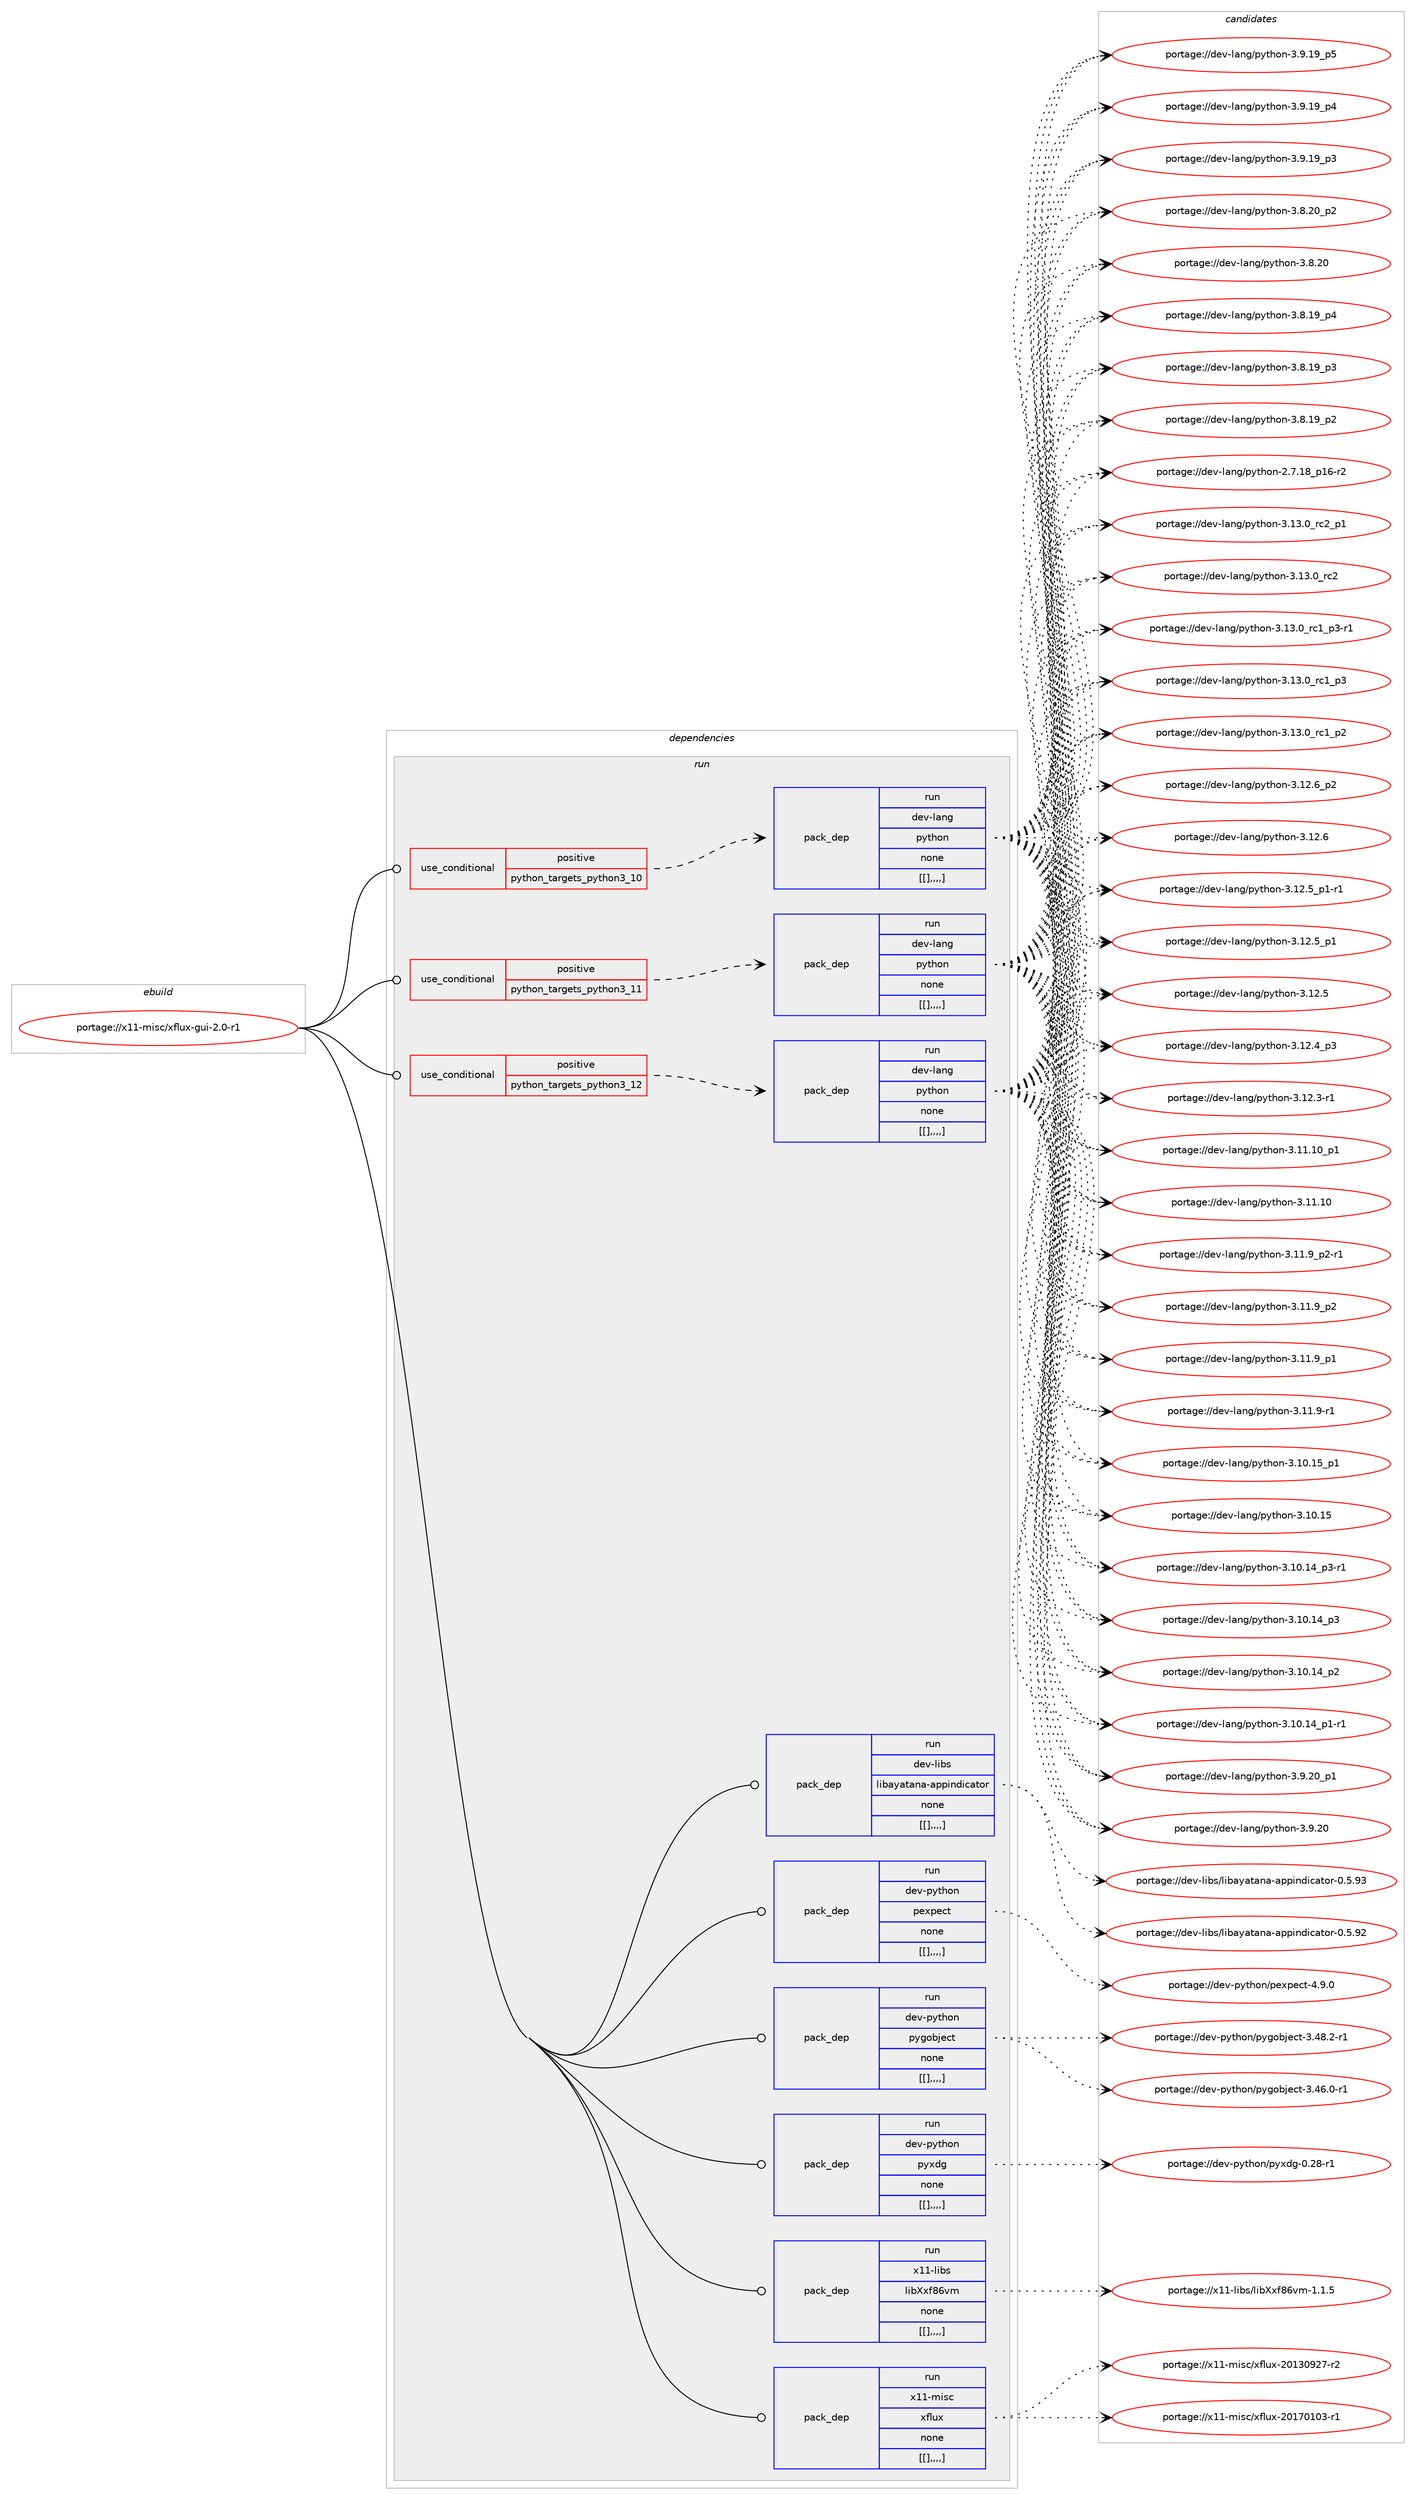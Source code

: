digraph prolog {

# *************
# Graph options
# *************

newrank=true;
concentrate=true;
compound=true;
graph [rankdir=LR,fontname=Helvetica,fontsize=10,ranksep=1.5];#, ranksep=2.5, nodesep=0.2];
edge  [arrowhead=vee];
node  [fontname=Helvetica,fontsize=10];

# **********
# The ebuild
# **********

subgraph cluster_leftcol {
color=gray;
label=<<i>ebuild</i>>;
id [label="portage://x11-misc/xflux-gui-2.0-r1", color=red, width=4, href="../x11-misc/xflux-gui-2.0-r1.svg"];
}

# ****************
# The dependencies
# ****************

subgraph cluster_midcol {
color=gray;
label=<<i>dependencies</i>>;
subgraph cluster_compile {
fillcolor="#eeeeee";
style=filled;
label=<<i>compile</i>>;
}
subgraph cluster_compileandrun {
fillcolor="#eeeeee";
style=filled;
label=<<i>compile and run</i>>;
}
subgraph cluster_run {
fillcolor="#eeeeee";
style=filled;
label=<<i>run</i>>;
subgraph cond127968 {
dependency477766 [label=<<TABLE BORDER="0" CELLBORDER="1" CELLSPACING="0" CELLPADDING="4"><TR><TD ROWSPAN="3" CELLPADDING="10">use_conditional</TD></TR><TR><TD>positive</TD></TR><TR><TD>python_targets_python3_10</TD></TR></TABLE>>, shape=none, color=red];
subgraph pack346378 {
dependency477767 [label=<<TABLE BORDER="0" CELLBORDER="1" CELLSPACING="0" CELLPADDING="4" WIDTH="220"><TR><TD ROWSPAN="6" CELLPADDING="30">pack_dep</TD></TR><TR><TD WIDTH="110">run</TD></TR><TR><TD>dev-lang</TD></TR><TR><TD>python</TD></TR><TR><TD>none</TD></TR><TR><TD>[[],,,,]</TD></TR></TABLE>>, shape=none, color=blue];
}
dependency477766:e -> dependency477767:w [weight=20,style="dashed",arrowhead="vee"];
}
id:e -> dependency477766:w [weight=20,style="solid",arrowhead="odot"];
subgraph cond127969 {
dependency477768 [label=<<TABLE BORDER="0" CELLBORDER="1" CELLSPACING="0" CELLPADDING="4"><TR><TD ROWSPAN="3" CELLPADDING="10">use_conditional</TD></TR><TR><TD>positive</TD></TR><TR><TD>python_targets_python3_11</TD></TR></TABLE>>, shape=none, color=red];
subgraph pack346379 {
dependency477769 [label=<<TABLE BORDER="0" CELLBORDER="1" CELLSPACING="0" CELLPADDING="4" WIDTH="220"><TR><TD ROWSPAN="6" CELLPADDING="30">pack_dep</TD></TR><TR><TD WIDTH="110">run</TD></TR><TR><TD>dev-lang</TD></TR><TR><TD>python</TD></TR><TR><TD>none</TD></TR><TR><TD>[[],,,,]</TD></TR></TABLE>>, shape=none, color=blue];
}
dependency477768:e -> dependency477769:w [weight=20,style="dashed",arrowhead="vee"];
}
id:e -> dependency477768:w [weight=20,style="solid",arrowhead="odot"];
subgraph cond127970 {
dependency477770 [label=<<TABLE BORDER="0" CELLBORDER="1" CELLSPACING="0" CELLPADDING="4"><TR><TD ROWSPAN="3" CELLPADDING="10">use_conditional</TD></TR><TR><TD>positive</TD></TR><TR><TD>python_targets_python3_12</TD></TR></TABLE>>, shape=none, color=red];
subgraph pack346380 {
dependency477771 [label=<<TABLE BORDER="0" CELLBORDER="1" CELLSPACING="0" CELLPADDING="4" WIDTH="220"><TR><TD ROWSPAN="6" CELLPADDING="30">pack_dep</TD></TR><TR><TD WIDTH="110">run</TD></TR><TR><TD>dev-lang</TD></TR><TR><TD>python</TD></TR><TR><TD>none</TD></TR><TR><TD>[[],,,,]</TD></TR></TABLE>>, shape=none, color=blue];
}
dependency477770:e -> dependency477771:w [weight=20,style="dashed",arrowhead="vee"];
}
id:e -> dependency477770:w [weight=20,style="solid",arrowhead="odot"];
subgraph pack346381 {
dependency477772 [label=<<TABLE BORDER="0" CELLBORDER="1" CELLSPACING="0" CELLPADDING="4" WIDTH="220"><TR><TD ROWSPAN="6" CELLPADDING="30">pack_dep</TD></TR><TR><TD WIDTH="110">run</TD></TR><TR><TD>dev-libs</TD></TR><TR><TD>libayatana-appindicator</TD></TR><TR><TD>none</TD></TR><TR><TD>[[],,,,]</TD></TR></TABLE>>, shape=none, color=blue];
}
id:e -> dependency477772:w [weight=20,style="solid",arrowhead="odot"];
subgraph pack346382 {
dependency477773 [label=<<TABLE BORDER="0" CELLBORDER="1" CELLSPACING="0" CELLPADDING="4" WIDTH="220"><TR><TD ROWSPAN="6" CELLPADDING="30">pack_dep</TD></TR><TR><TD WIDTH="110">run</TD></TR><TR><TD>dev-python</TD></TR><TR><TD>pexpect</TD></TR><TR><TD>none</TD></TR><TR><TD>[[],,,,]</TD></TR></TABLE>>, shape=none, color=blue];
}
id:e -> dependency477773:w [weight=20,style="solid",arrowhead="odot"];
subgraph pack346383 {
dependency477774 [label=<<TABLE BORDER="0" CELLBORDER="1" CELLSPACING="0" CELLPADDING="4" WIDTH="220"><TR><TD ROWSPAN="6" CELLPADDING="30">pack_dep</TD></TR><TR><TD WIDTH="110">run</TD></TR><TR><TD>dev-python</TD></TR><TR><TD>pygobject</TD></TR><TR><TD>none</TD></TR><TR><TD>[[],,,,]</TD></TR></TABLE>>, shape=none, color=blue];
}
id:e -> dependency477774:w [weight=20,style="solid",arrowhead="odot"];
subgraph pack346384 {
dependency477775 [label=<<TABLE BORDER="0" CELLBORDER="1" CELLSPACING="0" CELLPADDING="4" WIDTH="220"><TR><TD ROWSPAN="6" CELLPADDING="30">pack_dep</TD></TR><TR><TD WIDTH="110">run</TD></TR><TR><TD>dev-python</TD></TR><TR><TD>pyxdg</TD></TR><TR><TD>none</TD></TR><TR><TD>[[],,,,]</TD></TR></TABLE>>, shape=none, color=blue];
}
id:e -> dependency477775:w [weight=20,style="solid",arrowhead="odot"];
subgraph pack346385 {
dependency477776 [label=<<TABLE BORDER="0" CELLBORDER="1" CELLSPACING="0" CELLPADDING="4" WIDTH="220"><TR><TD ROWSPAN="6" CELLPADDING="30">pack_dep</TD></TR><TR><TD WIDTH="110">run</TD></TR><TR><TD>x11-libs</TD></TR><TR><TD>libXxf86vm</TD></TR><TR><TD>none</TD></TR><TR><TD>[[],,,,]</TD></TR></TABLE>>, shape=none, color=blue];
}
id:e -> dependency477776:w [weight=20,style="solid",arrowhead="odot"];
subgraph pack346386 {
dependency477777 [label=<<TABLE BORDER="0" CELLBORDER="1" CELLSPACING="0" CELLPADDING="4" WIDTH="220"><TR><TD ROWSPAN="6" CELLPADDING="30">pack_dep</TD></TR><TR><TD WIDTH="110">run</TD></TR><TR><TD>x11-misc</TD></TR><TR><TD>xflux</TD></TR><TR><TD>none</TD></TR><TR><TD>[[],,,,]</TD></TR></TABLE>>, shape=none, color=blue];
}
id:e -> dependency477777:w [weight=20,style="solid",arrowhead="odot"];
}
}

# **************
# The candidates
# **************

subgraph cluster_choices {
rank=same;
color=gray;
label=<<i>candidates</i>>;

subgraph choice346378 {
color=black;
nodesep=1;
choice100101118451089711010347112121116104111110455146495146489511499509511249 [label="portage://dev-lang/python-3.13.0_rc2_p1", color=red, width=4,href="../dev-lang/python-3.13.0_rc2_p1.svg"];
choice10010111845108971101034711212111610411111045514649514648951149950 [label="portage://dev-lang/python-3.13.0_rc2", color=red, width=4,href="../dev-lang/python-3.13.0_rc2.svg"];
choice1001011184510897110103471121211161041111104551464951464895114994995112514511449 [label="portage://dev-lang/python-3.13.0_rc1_p3-r1", color=red, width=4,href="../dev-lang/python-3.13.0_rc1_p3-r1.svg"];
choice100101118451089711010347112121116104111110455146495146489511499499511251 [label="portage://dev-lang/python-3.13.0_rc1_p3", color=red, width=4,href="../dev-lang/python-3.13.0_rc1_p3.svg"];
choice100101118451089711010347112121116104111110455146495146489511499499511250 [label="portage://dev-lang/python-3.13.0_rc1_p2", color=red, width=4,href="../dev-lang/python-3.13.0_rc1_p2.svg"];
choice100101118451089711010347112121116104111110455146495046549511250 [label="portage://dev-lang/python-3.12.6_p2", color=red, width=4,href="../dev-lang/python-3.12.6_p2.svg"];
choice10010111845108971101034711212111610411111045514649504654 [label="portage://dev-lang/python-3.12.6", color=red, width=4,href="../dev-lang/python-3.12.6.svg"];
choice1001011184510897110103471121211161041111104551464950465395112494511449 [label="portage://dev-lang/python-3.12.5_p1-r1", color=red, width=4,href="../dev-lang/python-3.12.5_p1-r1.svg"];
choice100101118451089711010347112121116104111110455146495046539511249 [label="portage://dev-lang/python-3.12.5_p1", color=red, width=4,href="../dev-lang/python-3.12.5_p1.svg"];
choice10010111845108971101034711212111610411111045514649504653 [label="portage://dev-lang/python-3.12.5", color=red, width=4,href="../dev-lang/python-3.12.5.svg"];
choice100101118451089711010347112121116104111110455146495046529511251 [label="portage://dev-lang/python-3.12.4_p3", color=red, width=4,href="../dev-lang/python-3.12.4_p3.svg"];
choice100101118451089711010347112121116104111110455146495046514511449 [label="portage://dev-lang/python-3.12.3-r1", color=red, width=4,href="../dev-lang/python-3.12.3-r1.svg"];
choice10010111845108971101034711212111610411111045514649494649489511249 [label="portage://dev-lang/python-3.11.10_p1", color=red, width=4,href="../dev-lang/python-3.11.10_p1.svg"];
choice1001011184510897110103471121211161041111104551464949464948 [label="portage://dev-lang/python-3.11.10", color=red, width=4,href="../dev-lang/python-3.11.10.svg"];
choice1001011184510897110103471121211161041111104551464949465795112504511449 [label="portage://dev-lang/python-3.11.9_p2-r1", color=red, width=4,href="../dev-lang/python-3.11.9_p2-r1.svg"];
choice100101118451089711010347112121116104111110455146494946579511250 [label="portage://dev-lang/python-3.11.9_p2", color=red, width=4,href="../dev-lang/python-3.11.9_p2.svg"];
choice100101118451089711010347112121116104111110455146494946579511249 [label="portage://dev-lang/python-3.11.9_p1", color=red, width=4,href="../dev-lang/python-3.11.9_p1.svg"];
choice100101118451089711010347112121116104111110455146494946574511449 [label="portage://dev-lang/python-3.11.9-r1", color=red, width=4,href="../dev-lang/python-3.11.9-r1.svg"];
choice10010111845108971101034711212111610411111045514649484649539511249 [label="portage://dev-lang/python-3.10.15_p1", color=red, width=4,href="../dev-lang/python-3.10.15_p1.svg"];
choice1001011184510897110103471121211161041111104551464948464953 [label="portage://dev-lang/python-3.10.15", color=red, width=4,href="../dev-lang/python-3.10.15.svg"];
choice100101118451089711010347112121116104111110455146494846495295112514511449 [label="portage://dev-lang/python-3.10.14_p3-r1", color=red, width=4,href="../dev-lang/python-3.10.14_p3-r1.svg"];
choice10010111845108971101034711212111610411111045514649484649529511251 [label="portage://dev-lang/python-3.10.14_p3", color=red, width=4,href="../dev-lang/python-3.10.14_p3.svg"];
choice10010111845108971101034711212111610411111045514649484649529511250 [label="portage://dev-lang/python-3.10.14_p2", color=red, width=4,href="../dev-lang/python-3.10.14_p2.svg"];
choice100101118451089711010347112121116104111110455146494846495295112494511449 [label="portage://dev-lang/python-3.10.14_p1-r1", color=red, width=4,href="../dev-lang/python-3.10.14_p1-r1.svg"];
choice100101118451089711010347112121116104111110455146574650489511249 [label="portage://dev-lang/python-3.9.20_p1", color=red, width=4,href="../dev-lang/python-3.9.20_p1.svg"];
choice10010111845108971101034711212111610411111045514657465048 [label="portage://dev-lang/python-3.9.20", color=red, width=4,href="../dev-lang/python-3.9.20.svg"];
choice100101118451089711010347112121116104111110455146574649579511253 [label="portage://dev-lang/python-3.9.19_p5", color=red, width=4,href="../dev-lang/python-3.9.19_p5.svg"];
choice100101118451089711010347112121116104111110455146574649579511252 [label="portage://dev-lang/python-3.9.19_p4", color=red, width=4,href="../dev-lang/python-3.9.19_p4.svg"];
choice100101118451089711010347112121116104111110455146574649579511251 [label="portage://dev-lang/python-3.9.19_p3", color=red, width=4,href="../dev-lang/python-3.9.19_p3.svg"];
choice100101118451089711010347112121116104111110455146564650489511250 [label="portage://dev-lang/python-3.8.20_p2", color=red, width=4,href="../dev-lang/python-3.8.20_p2.svg"];
choice10010111845108971101034711212111610411111045514656465048 [label="portage://dev-lang/python-3.8.20", color=red, width=4,href="../dev-lang/python-3.8.20.svg"];
choice100101118451089711010347112121116104111110455146564649579511252 [label="portage://dev-lang/python-3.8.19_p4", color=red, width=4,href="../dev-lang/python-3.8.19_p4.svg"];
choice100101118451089711010347112121116104111110455146564649579511251 [label="portage://dev-lang/python-3.8.19_p3", color=red, width=4,href="../dev-lang/python-3.8.19_p3.svg"];
choice100101118451089711010347112121116104111110455146564649579511250 [label="portage://dev-lang/python-3.8.19_p2", color=red, width=4,href="../dev-lang/python-3.8.19_p2.svg"];
choice100101118451089711010347112121116104111110455046554649569511249544511450 [label="portage://dev-lang/python-2.7.18_p16-r2", color=red, width=4,href="../dev-lang/python-2.7.18_p16-r2.svg"];
dependency477767:e -> choice100101118451089711010347112121116104111110455146495146489511499509511249:w [style=dotted,weight="100"];
dependency477767:e -> choice10010111845108971101034711212111610411111045514649514648951149950:w [style=dotted,weight="100"];
dependency477767:e -> choice1001011184510897110103471121211161041111104551464951464895114994995112514511449:w [style=dotted,weight="100"];
dependency477767:e -> choice100101118451089711010347112121116104111110455146495146489511499499511251:w [style=dotted,weight="100"];
dependency477767:e -> choice100101118451089711010347112121116104111110455146495146489511499499511250:w [style=dotted,weight="100"];
dependency477767:e -> choice100101118451089711010347112121116104111110455146495046549511250:w [style=dotted,weight="100"];
dependency477767:e -> choice10010111845108971101034711212111610411111045514649504654:w [style=dotted,weight="100"];
dependency477767:e -> choice1001011184510897110103471121211161041111104551464950465395112494511449:w [style=dotted,weight="100"];
dependency477767:e -> choice100101118451089711010347112121116104111110455146495046539511249:w [style=dotted,weight="100"];
dependency477767:e -> choice10010111845108971101034711212111610411111045514649504653:w [style=dotted,weight="100"];
dependency477767:e -> choice100101118451089711010347112121116104111110455146495046529511251:w [style=dotted,weight="100"];
dependency477767:e -> choice100101118451089711010347112121116104111110455146495046514511449:w [style=dotted,weight="100"];
dependency477767:e -> choice10010111845108971101034711212111610411111045514649494649489511249:w [style=dotted,weight="100"];
dependency477767:e -> choice1001011184510897110103471121211161041111104551464949464948:w [style=dotted,weight="100"];
dependency477767:e -> choice1001011184510897110103471121211161041111104551464949465795112504511449:w [style=dotted,weight="100"];
dependency477767:e -> choice100101118451089711010347112121116104111110455146494946579511250:w [style=dotted,weight="100"];
dependency477767:e -> choice100101118451089711010347112121116104111110455146494946579511249:w [style=dotted,weight="100"];
dependency477767:e -> choice100101118451089711010347112121116104111110455146494946574511449:w [style=dotted,weight="100"];
dependency477767:e -> choice10010111845108971101034711212111610411111045514649484649539511249:w [style=dotted,weight="100"];
dependency477767:e -> choice1001011184510897110103471121211161041111104551464948464953:w [style=dotted,weight="100"];
dependency477767:e -> choice100101118451089711010347112121116104111110455146494846495295112514511449:w [style=dotted,weight="100"];
dependency477767:e -> choice10010111845108971101034711212111610411111045514649484649529511251:w [style=dotted,weight="100"];
dependency477767:e -> choice10010111845108971101034711212111610411111045514649484649529511250:w [style=dotted,weight="100"];
dependency477767:e -> choice100101118451089711010347112121116104111110455146494846495295112494511449:w [style=dotted,weight="100"];
dependency477767:e -> choice100101118451089711010347112121116104111110455146574650489511249:w [style=dotted,weight="100"];
dependency477767:e -> choice10010111845108971101034711212111610411111045514657465048:w [style=dotted,weight="100"];
dependency477767:e -> choice100101118451089711010347112121116104111110455146574649579511253:w [style=dotted,weight="100"];
dependency477767:e -> choice100101118451089711010347112121116104111110455146574649579511252:w [style=dotted,weight="100"];
dependency477767:e -> choice100101118451089711010347112121116104111110455146574649579511251:w [style=dotted,weight="100"];
dependency477767:e -> choice100101118451089711010347112121116104111110455146564650489511250:w [style=dotted,weight="100"];
dependency477767:e -> choice10010111845108971101034711212111610411111045514656465048:w [style=dotted,weight="100"];
dependency477767:e -> choice100101118451089711010347112121116104111110455146564649579511252:w [style=dotted,weight="100"];
dependency477767:e -> choice100101118451089711010347112121116104111110455146564649579511251:w [style=dotted,weight="100"];
dependency477767:e -> choice100101118451089711010347112121116104111110455146564649579511250:w [style=dotted,weight="100"];
dependency477767:e -> choice100101118451089711010347112121116104111110455046554649569511249544511450:w [style=dotted,weight="100"];
}
subgraph choice346379 {
color=black;
nodesep=1;
choice100101118451089711010347112121116104111110455146495146489511499509511249 [label="portage://dev-lang/python-3.13.0_rc2_p1", color=red, width=4,href="../dev-lang/python-3.13.0_rc2_p1.svg"];
choice10010111845108971101034711212111610411111045514649514648951149950 [label="portage://dev-lang/python-3.13.0_rc2", color=red, width=4,href="../dev-lang/python-3.13.0_rc2.svg"];
choice1001011184510897110103471121211161041111104551464951464895114994995112514511449 [label="portage://dev-lang/python-3.13.0_rc1_p3-r1", color=red, width=4,href="../dev-lang/python-3.13.0_rc1_p3-r1.svg"];
choice100101118451089711010347112121116104111110455146495146489511499499511251 [label="portage://dev-lang/python-3.13.0_rc1_p3", color=red, width=4,href="../dev-lang/python-3.13.0_rc1_p3.svg"];
choice100101118451089711010347112121116104111110455146495146489511499499511250 [label="portage://dev-lang/python-3.13.0_rc1_p2", color=red, width=4,href="../dev-lang/python-3.13.0_rc1_p2.svg"];
choice100101118451089711010347112121116104111110455146495046549511250 [label="portage://dev-lang/python-3.12.6_p2", color=red, width=4,href="../dev-lang/python-3.12.6_p2.svg"];
choice10010111845108971101034711212111610411111045514649504654 [label="portage://dev-lang/python-3.12.6", color=red, width=4,href="../dev-lang/python-3.12.6.svg"];
choice1001011184510897110103471121211161041111104551464950465395112494511449 [label="portage://dev-lang/python-3.12.5_p1-r1", color=red, width=4,href="../dev-lang/python-3.12.5_p1-r1.svg"];
choice100101118451089711010347112121116104111110455146495046539511249 [label="portage://dev-lang/python-3.12.5_p1", color=red, width=4,href="../dev-lang/python-3.12.5_p1.svg"];
choice10010111845108971101034711212111610411111045514649504653 [label="portage://dev-lang/python-3.12.5", color=red, width=4,href="../dev-lang/python-3.12.5.svg"];
choice100101118451089711010347112121116104111110455146495046529511251 [label="portage://dev-lang/python-3.12.4_p3", color=red, width=4,href="../dev-lang/python-3.12.4_p3.svg"];
choice100101118451089711010347112121116104111110455146495046514511449 [label="portage://dev-lang/python-3.12.3-r1", color=red, width=4,href="../dev-lang/python-3.12.3-r1.svg"];
choice10010111845108971101034711212111610411111045514649494649489511249 [label="portage://dev-lang/python-3.11.10_p1", color=red, width=4,href="../dev-lang/python-3.11.10_p1.svg"];
choice1001011184510897110103471121211161041111104551464949464948 [label="portage://dev-lang/python-3.11.10", color=red, width=4,href="../dev-lang/python-3.11.10.svg"];
choice1001011184510897110103471121211161041111104551464949465795112504511449 [label="portage://dev-lang/python-3.11.9_p2-r1", color=red, width=4,href="../dev-lang/python-3.11.9_p2-r1.svg"];
choice100101118451089711010347112121116104111110455146494946579511250 [label="portage://dev-lang/python-3.11.9_p2", color=red, width=4,href="../dev-lang/python-3.11.9_p2.svg"];
choice100101118451089711010347112121116104111110455146494946579511249 [label="portage://dev-lang/python-3.11.9_p1", color=red, width=4,href="../dev-lang/python-3.11.9_p1.svg"];
choice100101118451089711010347112121116104111110455146494946574511449 [label="portage://dev-lang/python-3.11.9-r1", color=red, width=4,href="../dev-lang/python-3.11.9-r1.svg"];
choice10010111845108971101034711212111610411111045514649484649539511249 [label="portage://dev-lang/python-3.10.15_p1", color=red, width=4,href="../dev-lang/python-3.10.15_p1.svg"];
choice1001011184510897110103471121211161041111104551464948464953 [label="portage://dev-lang/python-3.10.15", color=red, width=4,href="../dev-lang/python-3.10.15.svg"];
choice100101118451089711010347112121116104111110455146494846495295112514511449 [label="portage://dev-lang/python-3.10.14_p3-r1", color=red, width=4,href="../dev-lang/python-3.10.14_p3-r1.svg"];
choice10010111845108971101034711212111610411111045514649484649529511251 [label="portage://dev-lang/python-3.10.14_p3", color=red, width=4,href="../dev-lang/python-3.10.14_p3.svg"];
choice10010111845108971101034711212111610411111045514649484649529511250 [label="portage://dev-lang/python-3.10.14_p2", color=red, width=4,href="../dev-lang/python-3.10.14_p2.svg"];
choice100101118451089711010347112121116104111110455146494846495295112494511449 [label="portage://dev-lang/python-3.10.14_p1-r1", color=red, width=4,href="../dev-lang/python-3.10.14_p1-r1.svg"];
choice100101118451089711010347112121116104111110455146574650489511249 [label="portage://dev-lang/python-3.9.20_p1", color=red, width=4,href="../dev-lang/python-3.9.20_p1.svg"];
choice10010111845108971101034711212111610411111045514657465048 [label="portage://dev-lang/python-3.9.20", color=red, width=4,href="../dev-lang/python-3.9.20.svg"];
choice100101118451089711010347112121116104111110455146574649579511253 [label="portage://dev-lang/python-3.9.19_p5", color=red, width=4,href="../dev-lang/python-3.9.19_p5.svg"];
choice100101118451089711010347112121116104111110455146574649579511252 [label="portage://dev-lang/python-3.9.19_p4", color=red, width=4,href="../dev-lang/python-3.9.19_p4.svg"];
choice100101118451089711010347112121116104111110455146574649579511251 [label="portage://dev-lang/python-3.9.19_p3", color=red, width=4,href="../dev-lang/python-3.9.19_p3.svg"];
choice100101118451089711010347112121116104111110455146564650489511250 [label="portage://dev-lang/python-3.8.20_p2", color=red, width=4,href="../dev-lang/python-3.8.20_p2.svg"];
choice10010111845108971101034711212111610411111045514656465048 [label="portage://dev-lang/python-3.8.20", color=red, width=4,href="../dev-lang/python-3.8.20.svg"];
choice100101118451089711010347112121116104111110455146564649579511252 [label="portage://dev-lang/python-3.8.19_p4", color=red, width=4,href="../dev-lang/python-3.8.19_p4.svg"];
choice100101118451089711010347112121116104111110455146564649579511251 [label="portage://dev-lang/python-3.8.19_p3", color=red, width=4,href="../dev-lang/python-3.8.19_p3.svg"];
choice100101118451089711010347112121116104111110455146564649579511250 [label="portage://dev-lang/python-3.8.19_p2", color=red, width=4,href="../dev-lang/python-3.8.19_p2.svg"];
choice100101118451089711010347112121116104111110455046554649569511249544511450 [label="portage://dev-lang/python-2.7.18_p16-r2", color=red, width=4,href="../dev-lang/python-2.7.18_p16-r2.svg"];
dependency477769:e -> choice100101118451089711010347112121116104111110455146495146489511499509511249:w [style=dotted,weight="100"];
dependency477769:e -> choice10010111845108971101034711212111610411111045514649514648951149950:w [style=dotted,weight="100"];
dependency477769:e -> choice1001011184510897110103471121211161041111104551464951464895114994995112514511449:w [style=dotted,weight="100"];
dependency477769:e -> choice100101118451089711010347112121116104111110455146495146489511499499511251:w [style=dotted,weight="100"];
dependency477769:e -> choice100101118451089711010347112121116104111110455146495146489511499499511250:w [style=dotted,weight="100"];
dependency477769:e -> choice100101118451089711010347112121116104111110455146495046549511250:w [style=dotted,weight="100"];
dependency477769:e -> choice10010111845108971101034711212111610411111045514649504654:w [style=dotted,weight="100"];
dependency477769:e -> choice1001011184510897110103471121211161041111104551464950465395112494511449:w [style=dotted,weight="100"];
dependency477769:e -> choice100101118451089711010347112121116104111110455146495046539511249:w [style=dotted,weight="100"];
dependency477769:e -> choice10010111845108971101034711212111610411111045514649504653:w [style=dotted,weight="100"];
dependency477769:e -> choice100101118451089711010347112121116104111110455146495046529511251:w [style=dotted,weight="100"];
dependency477769:e -> choice100101118451089711010347112121116104111110455146495046514511449:w [style=dotted,weight="100"];
dependency477769:e -> choice10010111845108971101034711212111610411111045514649494649489511249:w [style=dotted,weight="100"];
dependency477769:e -> choice1001011184510897110103471121211161041111104551464949464948:w [style=dotted,weight="100"];
dependency477769:e -> choice1001011184510897110103471121211161041111104551464949465795112504511449:w [style=dotted,weight="100"];
dependency477769:e -> choice100101118451089711010347112121116104111110455146494946579511250:w [style=dotted,weight="100"];
dependency477769:e -> choice100101118451089711010347112121116104111110455146494946579511249:w [style=dotted,weight="100"];
dependency477769:e -> choice100101118451089711010347112121116104111110455146494946574511449:w [style=dotted,weight="100"];
dependency477769:e -> choice10010111845108971101034711212111610411111045514649484649539511249:w [style=dotted,weight="100"];
dependency477769:e -> choice1001011184510897110103471121211161041111104551464948464953:w [style=dotted,weight="100"];
dependency477769:e -> choice100101118451089711010347112121116104111110455146494846495295112514511449:w [style=dotted,weight="100"];
dependency477769:e -> choice10010111845108971101034711212111610411111045514649484649529511251:w [style=dotted,weight="100"];
dependency477769:e -> choice10010111845108971101034711212111610411111045514649484649529511250:w [style=dotted,weight="100"];
dependency477769:e -> choice100101118451089711010347112121116104111110455146494846495295112494511449:w [style=dotted,weight="100"];
dependency477769:e -> choice100101118451089711010347112121116104111110455146574650489511249:w [style=dotted,weight="100"];
dependency477769:e -> choice10010111845108971101034711212111610411111045514657465048:w [style=dotted,weight="100"];
dependency477769:e -> choice100101118451089711010347112121116104111110455146574649579511253:w [style=dotted,weight="100"];
dependency477769:e -> choice100101118451089711010347112121116104111110455146574649579511252:w [style=dotted,weight="100"];
dependency477769:e -> choice100101118451089711010347112121116104111110455146574649579511251:w [style=dotted,weight="100"];
dependency477769:e -> choice100101118451089711010347112121116104111110455146564650489511250:w [style=dotted,weight="100"];
dependency477769:e -> choice10010111845108971101034711212111610411111045514656465048:w [style=dotted,weight="100"];
dependency477769:e -> choice100101118451089711010347112121116104111110455146564649579511252:w [style=dotted,weight="100"];
dependency477769:e -> choice100101118451089711010347112121116104111110455146564649579511251:w [style=dotted,weight="100"];
dependency477769:e -> choice100101118451089711010347112121116104111110455146564649579511250:w [style=dotted,weight="100"];
dependency477769:e -> choice100101118451089711010347112121116104111110455046554649569511249544511450:w [style=dotted,weight="100"];
}
subgraph choice346380 {
color=black;
nodesep=1;
choice100101118451089711010347112121116104111110455146495146489511499509511249 [label="portage://dev-lang/python-3.13.0_rc2_p1", color=red, width=4,href="../dev-lang/python-3.13.0_rc2_p1.svg"];
choice10010111845108971101034711212111610411111045514649514648951149950 [label="portage://dev-lang/python-3.13.0_rc2", color=red, width=4,href="../dev-lang/python-3.13.0_rc2.svg"];
choice1001011184510897110103471121211161041111104551464951464895114994995112514511449 [label="portage://dev-lang/python-3.13.0_rc1_p3-r1", color=red, width=4,href="../dev-lang/python-3.13.0_rc1_p3-r1.svg"];
choice100101118451089711010347112121116104111110455146495146489511499499511251 [label="portage://dev-lang/python-3.13.0_rc1_p3", color=red, width=4,href="../dev-lang/python-3.13.0_rc1_p3.svg"];
choice100101118451089711010347112121116104111110455146495146489511499499511250 [label="portage://dev-lang/python-3.13.0_rc1_p2", color=red, width=4,href="../dev-lang/python-3.13.0_rc1_p2.svg"];
choice100101118451089711010347112121116104111110455146495046549511250 [label="portage://dev-lang/python-3.12.6_p2", color=red, width=4,href="../dev-lang/python-3.12.6_p2.svg"];
choice10010111845108971101034711212111610411111045514649504654 [label="portage://dev-lang/python-3.12.6", color=red, width=4,href="../dev-lang/python-3.12.6.svg"];
choice1001011184510897110103471121211161041111104551464950465395112494511449 [label="portage://dev-lang/python-3.12.5_p1-r1", color=red, width=4,href="../dev-lang/python-3.12.5_p1-r1.svg"];
choice100101118451089711010347112121116104111110455146495046539511249 [label="portage://dev-lang/python-3.12.5_p1", color=red, width=4,href="../dev-lang/python-3.12.5_p1.svg"];
choice10010111845108971101034711212111610411111045514649504653 [label="portage://dev-lang/python-3.12.5", color=red, width=4,href="../dev-lang/python-3.12.5.svg"];
choice100101118451089711010347112121116104111110455146495046529511251 [label="portage://dev-lang/python-3.12.4_p3", color=red, width=4,href="../dev-lang/python-3.12.4_p3.svg"];
choice100101118451089711010347112121116104111110455146495046514511449 [label="portage://dev-lang/python-3.12.3-r1", color=red, width=4,href="../dev-lang/python-3.12.3-r1.svg"];
choice10010111845108971101034711212111610411111045514649494649489511249 [label="portage://dev-lang/python-3.11.10_p1", color=red, width=4,href="../dev-lang/python-3.11.10_p1.svg"];
choice1001011184510897110103471121211161041111104551464949464948 [label="portage://dev-lang/python-3.11.10", color=red, width=4,href="../dev-lang/python-3.11.10.svg"];
choice1001011184510897110103471121211161041111104551464949465795112504511449 [label="portage://dev-lang/python-3.11.9_p2-r1", color=red, width=4,href="../dev-lang/python-3.11.9_p2-r1.svg"];
choice100101118451089711010347112121116104111110455146494946579511250 [label="portage://dev-lang/python-3.11.9_p2", color=red, width=4,href="../dev-lang/python-3.11.9_p2.svg"];
choice100101118451089711010347112121116104111110455146494946579511249 [label="portage://dev-lang/python-3.11.9_p1", color=red, width=4,href="../dev-lang/python-3.11.9_p1.svg"];
choice100101118451089711010347112121116104111110455146494946574511449 [label="portage://dev-lang/python-3.11.9-r1", color=red, width=4,href="../dev-lang/python-3.11.9-r1.svg"];
choice10010111845108971101034711212111610411111045514649484649539511249 [label="portage://dev-lang/python-3.10.15_p1", color=red, width=4,href="../dev-lang/python-3.10.15_p1.svg"];
choice1001011184510897110103471121211161041111104551464948464953 [label="portage://dev-lang/python-3.10.15", color=red, width=4,href="../dev-lang/python-3.10.15.svg"];
choice100101118451089711010347112121116104111110455146494846495295112514511449 [label="portage://dev-lang/python-3.10.14_p3-r1", color=red, width=4,href="../dev-lang/python-3.10.14_p3-r1.svg"];
choice10010111845108971101034711212111610411111045514649484649529511251 [label="portage://dev-lang/python-3.10.14_p3", color=red, width=4,href="../dev-lang/python-3.10.14_p3.svg"];
choice10010111845108971101034711212111610411111045514649484649529511250 [label="portage://dev-lang/python-3.10.14_p2", color=red, width=4,href="../dev-lang/python-3.10.14_p2.svg"];
choice100101118451089711010347112121116104111110455146494846495295112494511449 [label="portage://dev-lang/python-3.10.14_p1-r1", color=red, width=4,href="../dev-lang/python-3.10.14_p1-r1.svg"];
choice100101118451089711010347112121116104111110455146574650489511249 [label="portage://dev-lang/python-3.9.20_p1", color=red, width=4,href="../dev-lang/python-3.9.20_p1.svg"];
choice10010111845108971101034711212111610411111045514657465048 [label="portage://dev-lang/python-3.9.20", color=red, width=4,href="../dev-lang/python-3.9.20.svg"];
choice100101118451089711010347112121116104111110455146574649579511253 [label="portage://dev-lang/python-3.9.19_p5", color=red, width=4,href="../dev-lang/python-3.9.19_p5.svg"];
choice100101118451089711010347112121116104111110455146574649579511252 [label="portage://dev-lang/python-3.9.19_p4", color=red, width=4,href="../dev-lang/python-3.9.19_p4.svg"];
choice100101118451089711010347112121116104111110455146574649579511251 [label="portage://dev-lang/python-3.9.19_p3", color=red, width=4,href="../dev-lang/python-3.9.19_p3.svg"];
choice100101118451089711010347112121116104111110455146564650489511250 [label="portage://dev-lang/python-3.8.20_p2", color=red, width=4,href="../dev-lang/python-3.8.20_p2.svg"];
choice10010111845108971101034711212111610411111045514656465048 [label="portage://dev-lang/python-3.8.20", color=red, width=4,href="../dev-lang/python-3.8.20.svg"];
choice100101118451089711010347112121116104111110455146564649579511252 [label="portage://dev-lang/python-3.8.19_p4", color=red, width=4,href="../dev-lang/python-3.8.19_p4.svg"];
choice100101118451089711010347112121116104111110455146564649579511251 [label="portage://dev-lang/python-3.8.19_p3", color=red, width=4,href="../dev-lang/python-3.8.19_p3.svg"];
choice100101118451089711010347112121116104111110455146564649579511250 [label="portage://dev-lang/python-3.8.19_p2", color=red, width=4,href="../dev-lang/python-3.8.19_p2.svg"];
choice100101118451089711010347112121116104111110455046554649569511249544511450 [label="portage://dev-lang/python-2.7.18_p16-r2", color=red, width=4,href="../dev-lang/python-2.7.18_p16-r2.svg"];
dependency477771:e -> choice100101118451089711010347112121116104111110455146495146489511499509511249:w [style=dotted,weight="100"];
dependency477771:e -> choice10010111845108971101034711212111610411111045514649514648951149950:w [style=dotted,weight="100"];
dependency477771:e -> choice1001011184510897110103471121211161041111104551464951464895114994995112514511449:w [style=dotted,weight="100"];
dependency477771:e -> choice100101118451089711010347112121116104111110455146495146489511499499511251:w [style=dotted,weight="100"];
dependency477771:e -> choice100101118451089711010347112121116104111110455146495146489511499499511250:w [style=dotted,weight="100"];
dependency477771:e -> choice100101118451089711010347112121116104111110455146495046549511250:w [style=dotted,weight="100"];
dependency477771:e -> choice10010111845108971101034711212111610411111045514649504654:w [style=dotted,weight="100"];
dependency477771:e -> choice1001011184510897110103471121211161041111104551464950465395112494511449:w [style=dotted,weight="100"];
dependency477771:e -> choice100101118451089711010347112121116104111110455146495046539511249:w [style=dotted,weight="100"];
dependency477771:e -> choice10010111845108971101034711212111610411111045514649504653:w [style=dotted,weight="100"];
dependency477771:e -> choice100101118451089711010347112121116104111110455146495046529511251:w [style=dotted,weight="100"];
dependency477771:e -> choice100101118451089711010347112121116104111110455146495046514511449:w [style=dotted,weight="100"];
dependency477771:e -> choice10010111845108971101034711212111610411111045514649494649489511249:w [style=dotted,weight="100"];
dependency477771:e -> choice1001011184510897110103471121211161041111104551464949464948:w [style=dotted,weight="100"];
dependency477771:e -> choice1001011184510897110103471121211161041111104551464949465795112504511449:w [style=dotted,weight="100"];
dependency477771:e -> choice100101118451089711010347112121116104111110455146494946579511250:w [style=dotted,weight="100"];
dependency477771:e -> choice100101118451089711010347112121116104111110455146494946579511249:w [style=dotted,weight="100"];
dependency477771:e -> choice100101118451089711010347112121116104111110455146494946574511449:w [style=dotted,weight="100"];
dependency477771:e -> choice10010111845108971101034711212111610411111045514649484649539511249:w [style=dotted,weight="100"];
dependency477771:e -> choice1001011184510897110103471121211161041111104551464948464953:w [style=dotted,weight="100"];
dependency477771:e -> choice100101118451089711010347112121116104111110455146494846495295112514511449:w [style=dotted,weight="100"];
dependency477771:e -> choice10010111845108971101034711212111610411111045514649484649529511251:w [style=dotted,weight="100"];
dependency477771:e -> choice10010111845108971101034711212111610411111045514649484649529511250:w [style=dotted,weight="100"];
dependency477771:e -> choice100101118451089711010347112121116104111110455146494846495295112494511449:w [style=dotted,weight="100"];
dependency477771:e -> choice100101118451089711010347112121116104111110455146574650489511249:w [style=dotted,weight="100"];
dependency477771:e -> choice10010111845108971101034711212111610411111045514657465048:w [style=dotted,weight="100"];
dependency477771:e -> choice100101118451089711010347112121116104111110455146574649579511253:w [style=dotted,weight="100"];
dependency477771:e -> choice100101118451089711010347112121116104111110455146574649579511252:w [style=dotted,weight="100"];
dependency477771:e -> choice100101118451089711010347112121116104111110455146574649579511251:w [style=dotted,weight="100"];
dependency477771:e -> choice100101118451089711010347112121116104111110455146564650489511250:w [style=dotted,weight="100"];
dependency477771:e -> choice10010111845108971101034711212111610411111045514656465048:w [style=dotted,weight="100"];
dependency477771:e -> choice100101118451089711010347112121116104111110455146564649579511252:w [style=dotted,weight="100"];
dependency477771:e -> choice100101118451089711010347112121116104111110455146564649579511251:w [style=dotted,weight="100"];
dependency477771:e -> choice100101118451089711010347112121116104111110455146564649579511250:w [style=dotted,weight="100"];
dependency477771:e -> choice100101118451089711010347112121116104111110455046554649569511249544511450:w [style=dotted,weight="100"];
}
subgraph choice346381 {
color=black;
nodesep=1;
choice10010111845108105981154710810598971219711697110974597112112105110100105999711611111445484653465751 [label="portage://dev-libs/libayatana-appindicator-0.5.93", color=red, width=4,href="../dev-libs/libayatana-appindicator-0.5.93.svg"];
choice10010111845108105981154710810598971219711697110974597112112105110100105999711611111445484653465750 [label="portage://dev-libs/libayatana-appindicator-0.5.92", color=red, width=4,href="../dev-libs/libayatana-appindicator-0.5.92.svg"];
dependency477772:e -> choice10010111845108105981154710810598971219711697110974597112112105110100105999711611111445484653465751:w [style=dotted,weight="100"];
dependency477772:e -> choice10010111845108105981154710810598971219711697110974597112112105110100105999711611111445484653465750:w [style=dotted,weight="100"];
}
subgraph choice346382 {
color=black;
nodesep=1;
choice100101118451121211161041111104711210112011210199116455246574648 [label="portage://dev-python/pexpect-4.9.0", color=red, width=4,href="../dev-python/pexpect-4.9.0.svg"];
dependency477773:e -> choice100101118451121211161041111104711210112011210199116455246574648:w [style=dotted,weight="100"];
}
subgraph choice346383 {
color=black;
nodesep=1;
choice10010111845112121116104111110471121211031119810610199116455146525646504511449 [label="portage://dev-python/pygobject-3.48.2-r1", color=red, width=4,href="../dev-python/pygobject-3.48.2-r1.svg"];
choice10010111845112121116104111110471121211031119810610199116455146525446484511449 [label="portage://dev-python/pygobject-3.46.0-r1", color=red, width=4,href="../dev-python/pygobject-3.46.0-r1.svg"];
dependency477774:e -> choice10010111845112121116104111110471121211031119810610199116455146525646504511449:w [style=dotted,weight="100"];
dependency477774:e -> choice10010111845112121116104111110471121211031119810610199116455146525446484511449:w [style=dotted,weight="100"];
}
subgraph choice346384 {
color=black;
nodesep=1;
choice100101118451121211161041111104711212112010010345484650564511449 [label="portage://dev-python/pyxdg-0.28-r1", color=red, width=4,href="../dev-python/pyxdg-0.28-r1.svg"];
dependency477775:e -> choice100101118451121211161041111104711212112010010345484650564511449:w [style=dotted,weight="100"];
}
subgraph choice346385 {
color=black;
nodesep=1;
choice120494945108105981154710810598881201025654118109454946494653 [label="portage://x11-libs/libXxf86vm-1.1.5", color=red, width=4,href="../x11-libs/libXxf86vm-1.1.5.svg"];
dependency477776:e -> choice120494945108105981154710810598881201025654118109454946494653:w [style=dotted,weight="100"];
}
subgraph choice346386 {
color=black;
nodesep=1;
choice12049494510910511599471201021081171204550484955484948514511449 [label="portage://x11-misc/xflux-20170103-r1", color=red, width=4,href="../x11-misc/xflux-20170103-r1.svg"];
choice12049494510910511599471201021081171204550484951485750554511450 [label="portage://x11-misc/xflux-20130927-r2", color=red, width=4,href="../x11-misc/xflux-20130927-r2.svg"];
dependency477777:e -> choice12049494510910511599471201021081171204550484955484948514511449:w [style=dotted,weight="100"];
dependency477777:e -> choice12049494510910511599471201021081171204550484951485750554511450:w [style=dotted,weight="100"];
}
}

}
